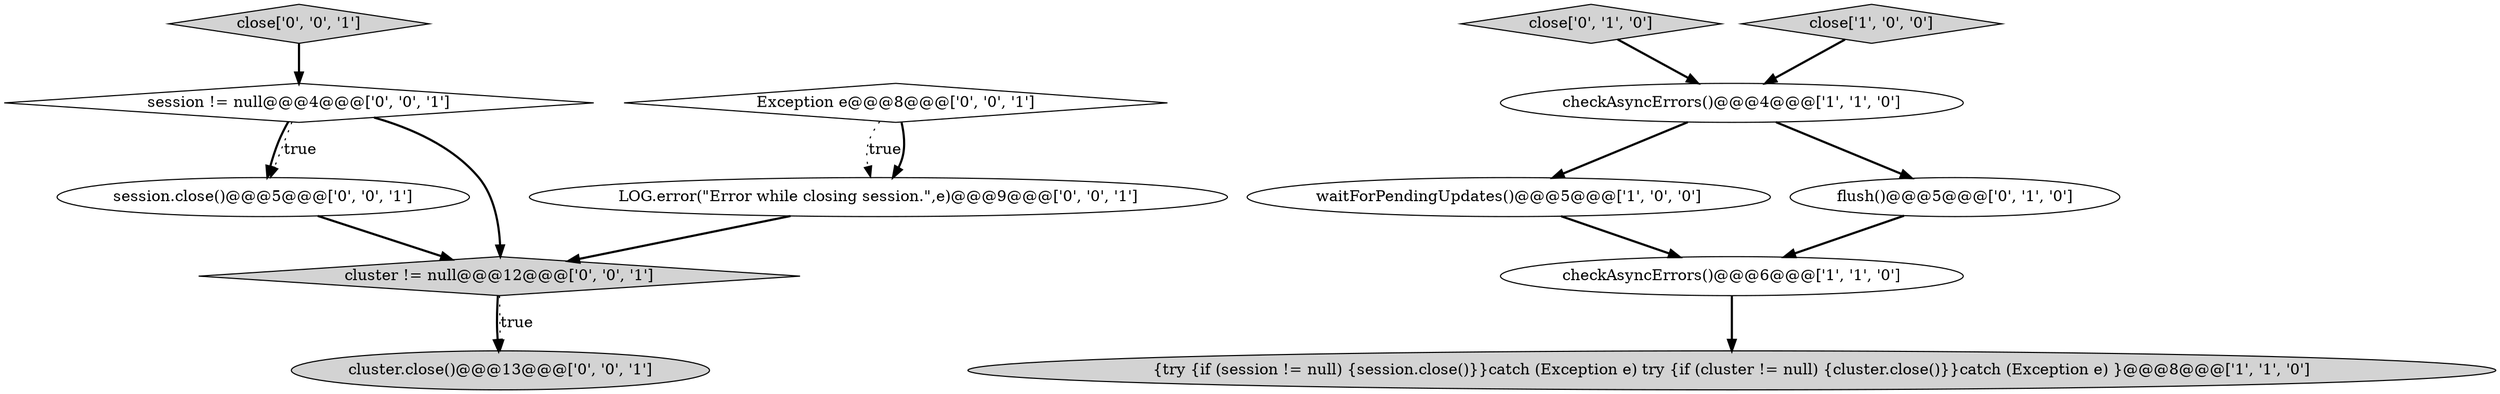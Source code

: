 digraph {
12 [style = filled, label = "close['0', '0', '1']", fillcolor = lightgray, shape = diamond image = "AAA0AAABBB3BBB"];
9 [style = filled, label = "session.close()@@@5@@@['0', '0', '1']", fillcolor = white, shape = ellipse image = "AAA0AAABBB3BBB"];
5 [style = filled, label = "close['0', '1', '0']", fillcolor = lightgray, shape = diamond image = "AAA0AAABBB2BBB"];
1 [style = filled, label = "close['1', '0', '0']", fillcolor = lightgray, shape = diamond image = "AAA0AAABBB1BBB"];
13 [style = filled, label = "session != null@@@4@@@['0', '0', '1']", fillcolor = white, shape = diamond image = "AAA0AAABBB3BBB"];
2 [style = filled, label = "{try {if (session != null) {session.close()}}catch (Exception e) try {if (cluster != null) {cluster.close()}}catch (Exception e) }@@@8@@@['1', '1', '0']", fillcolor = lightgray, shape = ellipse image = "AAA0AAABBB1BBB"];
0 [style = filled, label = "checkAsyncErrors()@@@4@@@['1', '1', '0']", fillcolor = white, shape = ellipse image = "AAA0AAABBB1BBB"];
4 [style = filled, label = "waitForPendingUpdates()@@@5@@@['1', '0', '0']", fillcolor = white, shape = ellipse image = "AAA0AAABBB1BBB"];
6 [style = filled, label = "flush()@@@5@@@['0', '1', '0']", fillcolor = white, shape = ellipse image = "AAA0AAABBB2BBB"];
7 [style = filled, label = "LOG.error(\"Error while closing session.\",e)@@@9@@@['0', '0', '1']", fillcolor = white, shape = ellipse image = "AAA0AAABBB3BBB"];
3 [style = filled, label = "checkAsyncErrors()@@@6@@@['1', '1', '0']", fillcolor = white, shape = ellipse image = "AAA0AAABBB1BBB"];
8 [style = filled, label = "cluster.close()@@@13@@@['0', '0', '1']", fillcolor = lightgray, shape = ellipse image = "AAA0AAABBB3BBB"];
11 [style = filled, label = "Exception e@@@8@@@['0', '0', '1']", fillcolor = white, shape = diamond image = "AAA0AAABBB3BBB"];
10 [style = filled, label = "cluster != null@@@12@@@['0', '0', '1']", fillcolor = lightgray, shape = diamond image = "AAA0AAABBB3BBB"];
0->6 [style = bold, label=""];
12->13 [style = bold, label=""];
5->0 [style = bold, label=""];
10->8 [style = bold, label=""];
13->9 [style = bold, label=""];
13->10 [style = bold, label=""];
0->4 [style = bold, label=""];
11->7 [style = dotted, label="true"];
11->7 [style = bold, label=""];
10->8 [style = dotted, label="true"];
13->9 [style = dotted, label="true"];
4->3 [style = bold, label=""];
6->3 [style = bold, label=""];
3->2 [style = bold, label=""];
7->10 [style = bold, label=""];
9->10 [style = bold, label=""];
1->0 [style = bold, label=""];
}
